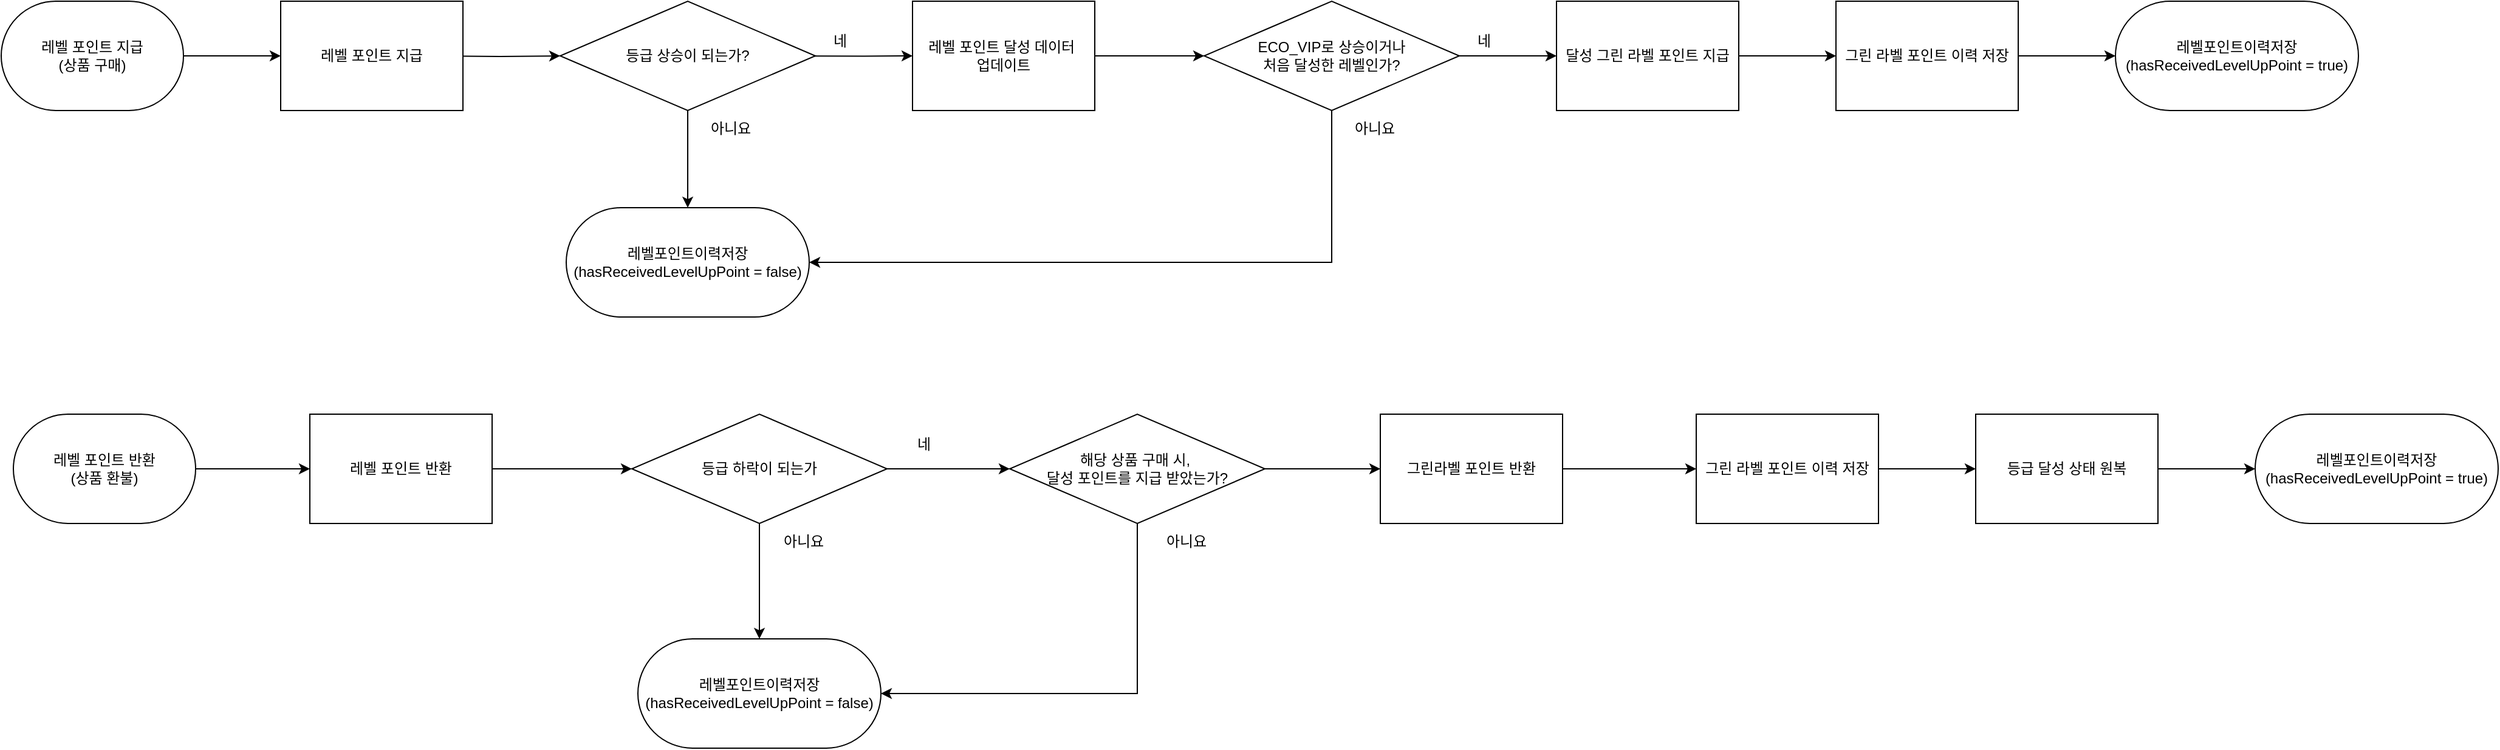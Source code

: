 <mxfile version="24.7.6">
  <diagram name="페이지-1" id="YkY82e0PxIn-6f0DJEvP">
    <mxGraphModel dx="960" dy="621" grid="1" gridSize="10" guides="1" tooltips="1" connect="1" arrows="1" fold="1" page="1" pageScale="1" pageWidth="827" pageHeight="1169" math="0" shadow="0">
      <root>
        <mxCell id="0" />
        <mxCell id="1" parent="0" />
        <mxCell id="eyv4-S-L73UnCUitt540-22" value="" style="edgeStyle=orthogonalEdgeStyle;rounded=0;orthogonalLoop=1;jettySize=auto;html=1;fontFamily=Helvetica;" parent="1" source="eyv4-S-L73UnCUitt540-1" target="eyv4-S-L73UnCUitt540-21" edge="1">
          <mxGeometry relative="1" as="geometry" />
        </mxCell>
        <mxCell id="eyv4-S-L73UnCUitt540-1" value="레벨 포인트 지급&lt;br&gt;(상품 구매)" style="rounded=1;whiteSpace=wrap;html=1;arcSize=50;fontFamily=Helvetica;" parent="1" vertex="1">
          <mxGeometry x="10" y="60" width="150" height="90" as="geometry" />
        </mxCell>
        <mxCell id="tcmR6teaDqYdF_yaeq76-4" value="" style="edgeStyle=orthogonalEdgeStyle;rounded=0;orthogonalLoop=1;jettySize=auto;html=1;fontFamily=Helvetica;fontSize=12;fontColor=default;" edge="1" parent="1" source="eyv4-S-L73UnCUitt540-2" target="tcmR6teaDqYdF_yaeq76-3">
          <mxGeometry relative="1" as="geometry" />
        </mxCell>
        <mxCell id="eyv4-S-L73UnCUitt540-2" value="레벨 포인트 반환&lt;br&gt;(상품 환불)" style="rounded=1;whiteSpace=wrap;html=1;fontFamily=Helvetica;arcSize=50;" parent="1" vertex="1">
          <mxGeometry x="20" y="400" width="150" height="90" as="geometry" />
        </mxCell>
        <mxCell id="eyv4-S-L73UnCUitt540-10" value="" style="edgeStyle=orthogonalEdgeStyle;rounded=0;orthogonalLoop=1;jettySize=auto;html=1;fontFamily=Helvetica;" parent="1" target="eyv4-S-L73UnCUitt540-9" edge="1">
          <mxGeometry relative="1" as="geometry">
            <mxPoint x="370" y="105" as="sourcePoint" />
          </mxGeometry>
        </mxCell>
        <mxCell id="eyv4-S-L73UnCUitt540-18" value="" style="edgeStyle=orthogonalEdgeStyle;rounded=0;orthogonalLoop=1;jettySize=auto;html=1;fontFamily=Helvetica;" parent="1" source="eyv4-S-L73UnCUitt540-9" target="eyv4-S-L73UnCUitt540-17" edge="1">
          <mxGeometry relative="1" as="geometry" />
        </mxCell>
        <mxCell id="PSbZCfQo8rIgex3jAUOo-2" value="" style="edgeStyle=orthogonalEdgeStyle;rounded=0;orthogonalLoop=1;jettySize=auto;html=1;exitX=0.983;exitY=0.502;exitDx=0;exitDy=0;exitPerimeter=0;" parent="1" source="eyv4-S-L73UnCUitt540-9" target="PSbZCfQo8rIgex3jAUOo-1" edge="1">
          <mxGeometry relative="1" as="geometry">
            <mxPoint x="740" y="105" as="sourcePoint" />
          </mxGeometry>
        </mxCell>
        <mxCell id="eyv4-S-L73UnCUitt540-9" value="등급 상승이 되는가?" style="rhombus;whiteSpace=wrap;html=1;rounded=1;arcSize=0;strokeColor=default;align=center;verticalAlign=middle;fontFamily=Helvetica;fontSize=12;fontColor=default;fillColor=default;" parent="1" vertex="1">
          <mxGeometry x="470" y="60" width="210" height="90" as="geometry" />
        </mxCell>
        <mxCell id="eyv4-S-L73UnCUitt540-15" value="네" style="text;html=1;align=center;verticalAlign=middle;resizable=0;points=[];autosize=1;strokeColor=none;fillColor=none;fontFamily=Helvetica;" parent="1" vertex="1">
          <mxGeometry x="680" y="78" width="40" height="30" as="geometry" />
        </mxCell>
        <mxCell id="eyv4-S-L73UnCUitt540-16" value="아니요" style="text;html=1;align=center;verticalAlign=middle;resizable=0;points=[];autosize=1;strokeColor=none;fillColor=none;fontFamily=Helvetica;" parent="1" vertex="1">
          <mxGeometry x="580" y="150" width="60" height="30" as="geometry" />
        </mxCell>
        <mxCell id="eyv4-S-L73UnCUitt540-17" value="레벨포인트이력저장&lt;div&gt;(hasReceivedLevelUpPoint = false)&lt;/div&gt;" style="rounded=1;whiteSpace=wrap;html=1;arcSize=50;fontFamily=Helvetica;" parent="1" vertex="1">
          <mxGeometry x="475" y="230" width="200" height="90" as="geometry" />
        </mxCell>
        <mxCell id="eyv4-S-L73UnCUitt540-24" value="" style="edgeStyle=orthogonalEdgeStyle;rounded=0;orthogonalLoop=1;jettySize=auto;html=1;entryX=1;entryY=0.5;entryDx=0;entryDy=0;fontFamily=Helvetica;exitX=0.5;exitY=1;exitDx=0;exitDy=0;" parent="1" source="eyv4-S-L73UnCUitt540-19" target="eyv4-S-L73UnCUitt540-17" edge="1">
          <mxGeometry relative="1" as="geometry">
            <mxPoint x="785" y="275" as="targetPoint" />
            <Array as="points">
              <mxPoint x="1105" y="275" />
            </Array>
          </mxGeometry>
        </mxCell>
        <mxCell id="eyv4-S-L73UnCUitt540-27" value="" style="edgeStyle=orthogonalEdgeStyle;rounded=0;orthogonalLoop=1;jettySize=auto;html=1;fontFamily=Helvetica;" parent="1" source="eyv4-S-L73UnCUitt540-19" target="eyv4-S-L73UnCUitt540-26" edge="1">
          <mxGeometry relative="1" as="geometry" />
        </mxCell>
        <mxCell id="eyv4-S-L73UnCUitt540-19" value="ECO_VIP로 상승이거나&lt;div&gt;처음 달성한 레벨인가?&lt;/div&gt;" style="rhombus;whiteSpace=wrap;html=1;rounded=1;arcSize=0;fontFamily=Helvetica;" parent="1" vertex="1">
          <mxGeometry x="1000" y="60" width="210" height="90" as="geometry" />
        </mxCell>
        <mxCell id="eyv4-S-L73UnCUitt540-21" value="레벨 포인트 지급" style="whiteSpace=wrap;html=1;rounded=1;strokeColor=default;align=center;verticalAlign=middle;fontFamily=Helvetica;fontSize=12;fontColor=default;fillColor=default;arcSize=0;" parent="1" vertex="1">
          <mxGeometry x="240" y="60" width="150" height="90" as="geometry" />
        </mxCell>
        <mxCell id="eyv4-S-L73UnCUitt540-25" value="아니요" style="text;html=1;align=center;verticalAlign=middle;resizable=0;points=[];autosize=1;strokeColor=none;fillColor=none;fontFamily=Helvetica;" parent="1" vertex="1">
          <mxGeometry x="1110" y="150" width="60" height="30" as="geometry" />
        </mxCell>
        <mxCell id="eyv4-S-L73UnCUitt540-29" value="" style="edgeStyle=orthogonalEdgeStyle;rounded=0;orthogonalLoop=1;jettySize=auto;html=1;fontFamily=Helvetica;" parent="1" source="eyv4-S-L73UnCUitt540-26" target="eyv4-S-L73UnCUitt540-28" edge="1">
          <mxGeometry relative="1" as="geometry" />
        </mxCell>
        <mxCell id="eyv4-S-L73UnCUitt540-26" value="달성 그린 라벨 포인트 지급" style="whiteSpace=wrap;html=1;rounded=1;arcSize=0;fontFamily=Helvetica;" parent="1" vertex="1">
          <mxGeometry x="1290" y="60" width="150" height="90" as="geometry" />
        </mxCell>
        <mxCell id="eyv4-S-L73UnCUitt540-31" value="" style="edgeStyle=orthogonalEdgeStyle;rounded=0;orthogonalLoop=1;jettySize=auto;html=1;fontFamily=Helvetica;" parent="1" source="eyv4-S-L73UnCUitt540-28" target="eyv4-S-L73UnCUitt540-30" edge="1">
          <mxGeometry relative="1" as="geometry" />
        </mxCell>
        <mxCell id="eyv4-S-L73UnCUitt540-28" value="그린 라벨 포인트 이력 저장" style="whiteSpace=wrap;html=1;rounded=1;arcSize=0;fontFamily=Helvetica;" parent="1" vertex="1">
          <mxGeometry x="1520" y="60" width="150" height="90" as="geometry" />
        </mxCell>
        <mxCell id="eyv4-S-L73UnCUitt540-30" value="레벨포인트이력저장&lt;div&gt;(hasReceivedLevelUpPoint = true)&lt;/div&gt;" style="whiteSpace=wrap;html=1;rounded=1;arcSize=50;fontFamily=Helvetica;" parent="1" vertex="1">
          <mxGeometry x="1750" y="60" width="200" height="90" as="geometry" />
        </mxCell>
        <mxCell id="eyv4-S-L73UnCUitt540-32" value="네" style="text;html=1;align=center;verticalAlign=middle;resizable=0;points=[];autosize=1;strokeColor=none;fillColor=none;fontFamily=Helvetica;" parent="1" vertex="1">
          <mxGeometry x="1210" y="78" width="40" height="30" as="geometry" />
        </mxCell>
        <mxCell id="PSbZCfQo8rIgex3jAUOo-3" value="" style="edgeStyle=orthogonalEdgeStyle;rounded=0;orthogonalLoop=1;jettySize=auto;html=1;" parent="1" source="PSbZCfQo8rIgex3jAUOo-1" target="eyv4-S-L73UnCUitt540-19" edge="1">
          <mxGeometry relative="1" as="geometry" />
        </mxCell>
        <mxCell id="PSbZCfQo8rIgex3jAUOo-1" value="레벨 포인트 달성 데이터&amp;nbsp;&lt;div&gt;업데이트&lt;/div&gt;" style="whiteSpace=wrap;html=1;rounded=1;arcSize=0;" parent="1" vertex="1">
          <mxGeometry x="760" y="60" width="150" height="90" as="geometry" />
        </mxCell>
        <mxCell id="tcmR6teaDqYdF_yaeq76-6" value="" style="edgeStyle=orthogonalEdgeStyle;rounded=0;orthogonalLoop=1;jettySize=auto;html=1;fontFamily=Helvetica;fontSize=12;fontColor=default;" edge="1" parent="1" source="tcmR6teaDqYdF_yaeq76-3" target="tcmR6teaDqYdF_yaeq76-5">
          <mxGeometry relative="1" as="geometry" />
        </mxCell>
        <mxCell id="tcmR6teaDqYdF_yaeq76-3" value="레벨 포인트 반환" style="whiteSpace=wrap;html=1;rounded=1;arcSize=0;" vertex="1" parent="1">
          <mxGeometry x="264" y="400" width="150" height="90" as="geometry" />
        </mxCell>
        <mxCell id="tcmR6teaDqYdF_yaeq76-8" value="" style="edgeStyle=orthogonalEdgeStyle;rounded=0;orthogonalLoop=1;jettySize=auto;html=1;fontFamily=Helvetica;fontSize=12;fontColor=default;" edge="1" parent="1" source="tcmR6teaDqYdF_yaeq76-5" target="tcmR6teaDqYdF_yaeq76-7">
          <mxGeometry relative="1" as="geometry" />
        </mxCell>
        <mxCell id="tcmR6teaDqYdF_yaeq76-13" value="" style="edgeStyle=orthogonalEdgeStyle;rounded=0;orthogonalLoop=1;jettySize=auto;html=1;fontFamily=Helvetica;fontSize=12;fontColor=default;entryX=0;entryY=0.5;entryDx=0;entryDy=0;" edge="1" parent="1" source="tcmR6teaDqYdF_yaeq76-5" target="tcmR6teaDqYdF_yaeq76-15">
          <mxGeometry relative="1" as="geometry">
            <mxPoint x="864" y="445" as="targetPoint" />
          </mxGeometry>
        </mxCell>
        <mxCell id="tcmR6teaDqYdF_yaeq76-5" value="등급 하락이 되는가" style="rhombus;whiteSpace=wrap;html=1;rounded=1;arcSize=0;" vertex="1" parent="1">
          <mxGeometry x="529" y="400" width="210" height="90" as="geometry" />
        </mxCell>
        <mxCell id="tcmR6teaDqYdF_yaeq76-7" value="레벨포인트이력저장&lt;div style=&quot;border-color: var(--border-color);&quot;&gt;(hasReceivedLevelUpPoint = false)&lt;/div&gt;" style="whiteSpace=wrap;html=1;rounded=1;arcSize=50;" vertex="1" parent="1">
          <mxGeometry x="534" y="585" width="200" height="90" as="geometry" />
        </mxCell>
        <mxCell id="tcmR6teaDqYdF_yaeq76-9" value="아니요" style="text;html=1;align=center;verticalAlign=middle;resizable=0;points=[];autosize=1;strokeColor=none;fillColor=none;fontFamily=Helvetica;" vertex="1" parent="1">
          <mxGeometry x="640" y="490" width="60" height="30" as="geometry" />
        </mxCell>
        <mxCell id="tcmR6teaDqYdF_yaeq76-14" value="네" style="text;html=1;align=center;verticalAlign=middle;resizable=0;points=[];autosize=1;strokeColor=none;fillColor=none;fontFamily=Helvetica;" vertex="1" parent="1">
          <mxGeometry x="754" y="410" width="30" height="30" as="geometry" />
        </mxCell>
        <mxCell id="tcmR6teaDqYdF_yaeq76-21" value="" style="edgeStyle=orthogonalEdgeStyle;rounded=0;orthogonalLoop=1;jettySize=auto;html=1;fontFamily=Helvetica;fontSize=12;fontColor=default;" edge="1" parent="1" source="tcmR6teaDqYdF_yaeq76-15" target="tcmR6teaDqYdF_yaeq76-20">
          <mxGeometry relative="1" as="geometry" />
        </mxCell>
        <mxCell id="tcmR6teaDqYdF_yaeq76-27" value="" style="edgeStyle=orthogonalEdgeStyle;rounded=0;orthogonalLoop=1;jettySize=auto;html=1;fontFamily=Helvetica;fontSize=12;fontColor=default;entryX=1;entryY=0.5;entryDx=0;entryDy=0;" edge="1" parent="1" source="tcmR6teaDqYdF_yaeq76-15" target="tcmR6teaDqYdF_yaeq76-7">
          <mxGeometry relative="1" as="geometry">
            <mxPoint x="945" y="615" as="targetPoint" />
            <Array as="points">
              <mxPoint x="945" y="630" />
            </Array>
          </mxGeometry>
        </mxCell>
        <mxCell id="tcmR6teaDqYdF_yaeq76-15" value="해당 상품 구매 시,&amp;nbsp;&lt;div&gt;달성 포인트를 지급 받았는가?&lt;/div&gt;" style="rhombus;whiteSpace=wrap;html=1;rounded=1;arcSize=0;" vertex="1" parent="1">
          <mxGeometry x="840" y="400" width="210" height="90" as="geometry" />
        </mxCell>
        <mxCell id="tcmR6teaDqYdF_yaeq76-19" value="아니요" style="text;html=1;align=center;verticalAlign=middle;resizable=0;points=[];autosize=1;strokeColor=none;fillColor=none;fontFamily=Helvetica;" vertex="1" parent="1">
          <mxGeometry x="955" y="490" width="60" height="30" as="geometry" />
        </mxCell>
        <mxCell id="tcmR6teaDqYdF_yaeq76-23" value="" style="edgeStyle=orthogonalEdgeStyle;rounded=0;orthogonalLoop=1;jettySize=auto;html=1;fontFamily=Helvetica;fontSize=12;fontColor=default;" edge="1" parent="1" source="tcmR6teaDqYdF_yaeq76-20" target="tcmR6teaDqYdF_yaeq76-22">
          <mxGeometry relative="1" as="geometry" />
        </mxCell>
        <mxCell id="tcmR6teaDqYdF_yaeq76-20" value="그린라벨 포인트 반환" style="whiteSpace=wrap;html=1;rounded=1;arcSize=0;" vertex="1" parent="1">
          <mxGeometry x="1145" y="400" width="150" height="90" as="geometry" />
        </mxCell>
        <mxCell id="tcmR6teaDqYdF_yaeq76-29" value="" style="edgeStyle=orthogonalEdgeStyle;rounded=0;orthogonalLoop=1;jettySize=auto;html=1;fontFamily=Helvetica;fontSize=12;fontColor=default;" edge="1" parent="1" source="tcmR6teaDqYdF_yaeq76-22" target="tcmR6teaDqYdF_yaeq76-28">
          <mxGeometry relative="1" as="geometry" />
        </mxCell>
        <mxCell id="tcmR6teaDqYdF_yaeq76-22" value="그린 라벨 포인트 이력 저장" style="whiteSpace=wrap;html=1;rounded=1;arcSize=0;" vertex="1" parent="1">
          <mxGeometry x="1405" y="400" width="150" height="90" as="geometry" />
        </mxCell>
        <mxCell id="tcmR6teaDqYdF_yaeq76-31" value="" style="edgeStyle=orthogonalEdgeStyle;rounded=0;orthogonalLoop=1;jettySize=auto;html=1;fontFamily=Helvetica;fontSize=12;fontColor=default;" edge="1" parent="1" source="tcmR6teaDqYdF_yaeq76-28" target="tcmR6teaDqYdF_yaeq76-30">
          <mxGeometry relative="1" as="geometry" />
        </mxCell>
        <mxCell id="tcmR6teaDqYdF_yaeq76-28" value="등급 달성 상태 원복" style="whiteSpace=wrap;html=1;rounded=1;arcSize=0;" vertex="1" parent="1">
          <mxGeometry x="1635" y="400" width="150" height="90" as="geometry" />
        </mxCell>
        <mxCell id="tcmR6teaDqYdF_yaeq76-30" value="레벨포인트이력저장&lt;div style=&quot;border-color: var(--border-color);&quot;&gt;(hasReceivedLevelUpPoint = true)&lt;/div&gt;" style="whiteSpace=wrap;html=1;rounded=1;arcSize=50;" vertex="1" parent="1">
          <mxGeometry x="1865" y="400" width="200" height="90" as="geometry" />
        </mxCell>
      </root>
    </mxGraphModel>
  </diagram>
</mxfile>
